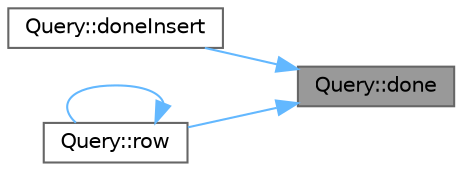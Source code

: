 digraph "Query::done"
{
 // INTERACTIVE_SVG=YES
 // LATEX_PDF_SIZE
  bgcolor="transparent";
  edge [fontname=Helvetica,fontsize=10,labelfontname=Helvetica,labelfontsize=10];
  node [fontname=Helvetica,fontsize=10,shape=box,height=0.2,width=0.4];
  rankdir="RL";
  Node1 [id="Node000001",label="Query::done",height=0.2,width=0.4,color="gray40", fillcolor="grey60", style="filled", fontcolor="black",tooltip=" "];
  Node1 -> Node2 [id="edge4_Node000001_Node000002",dir="back",color="steelblue1",style="solid",tooltip=" "];
  Node2 [id="Node000002",label="Query::doneInsert",height=0.2,width=0.4,color="grey40", fillcolor="white", style="filled",URL="$d4/d6a/a00704_ae4d6270f6ea059638a37c32127719d20.html#ae4d6270f6ea059638a37c32127719d20",tooltip=" "];
  Node1 -> Node3 [id="edge5_Node000001_Node000003",dir="back",color="steelblue1",style="solid",tooltip=" "];
  Node3 [id="Node000003",label="Query::row",height=0.2,width=0.4,color="grey40", fillcolor="white", style="filled",URL="$d4/d6a/a00704_a0a4d9abf80239c1d235f7e5896736f72.html#a0a4d9abf80239c1d235f7e5896736f72",tooltip=" "];
  Node3 -> Node3 [id="edge6_Node000003_Node000003",dir="back",color="steelblue1",style="solid",tooltip=" "];
}
